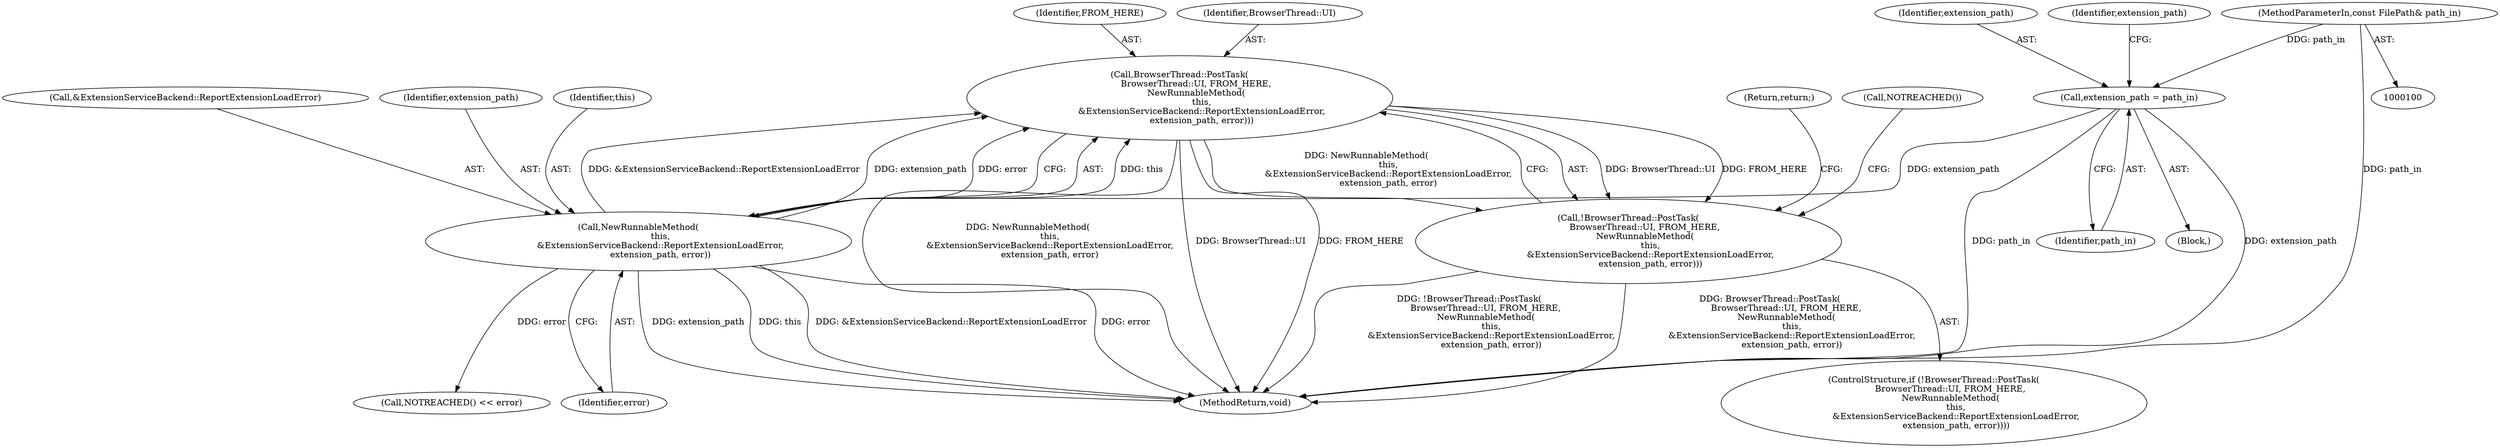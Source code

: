digraph "0_Chrome_5fb88938e3210391f8c948f127fd96d9c2979119@API" {
"1000135" [label="(Call,BrowserThread::PostTask(\n            BrowserThread::UI, FROM_HERE,\n            NewRunnableMethod(\n                this,\n                &ExtensionServiceBackend::ReportExtensionLoadError,\n                extension_path, error)))"];
"1000138" [label="(Call,NewRunnableMethod(\n                this,\n                &ExtensionServiceBackend::ReportExtensionLoadError,\n                extension_path, error))"];
"1000107" [label="(Call,extension_path = path_in)"];
"1000101" [label="(MethodParameterIn,const FilePath& path_in)"];
"1000134" [label="(Call,!BrowserThread::PostTask(\n            BrowserThread::UI, FROM_HERE,\n            NewRunnableMethod(\n                this,\n                &ExtensionServiceBackend::ReportExtensionLoadError,\n                extension_path, error)))"];
"1000142" [label="(Identifier,extension_path)"];
"1000139" [label="(Identifier,this)"];
"1000159" [label="(MethodReturn,void)"];
"1000143" [label="(Identifier,error)"];
"1000134" [label="(Call,!BrowserThread::PostTask(\n            BrowserThread::UI, FROM_HERE,\n            NewRunnableMethod(\n                this,\n                &ExtensionServiceBackend::ReportExtensionLoadError,\n                extension_path, error)))"];
"1000140" [label="(Call,&ExtensionServiceBackend::ReportExtensionLoadError)"];
"1000144" [label="(Call,NOTREACHED() << error)"];
"1000102" [label="(Block,)"];
"1000147" [label="(Return,return;)"];
"1000135" [label="(Call,BrowserThread::PostTask(\n            BrowserThread::UI, FROM_HERE,\n            NewRunnableMethod(\n                this,\n                &ExtensionServiceBackend::ReportExtensionLoadError,\n                extension_path, error)))"];
"1000136" [label="(Identifier,BrowserThread::UI)"];
"1000133" [label="(ControlStructure,if (!BrowserThread::PostTask(\n            BrowserThread::UI, FROM_HERE,\n            NewRunnableMethod(\n                this,\n                &ExtensionServiceBackend::ReportExtensionLoadError,\n                extension_path, error))))"];
"1000107" [label="(Call,extension_path = path_in)"];
"1000109" [label="(Identifier,path_in)"];
"1000138" [label="(Call,NewRunnableMethod(\n                this,\n                &ExtensionServiceBackend::ReportExtensionLoadError,\n                extension_path, error))"];
"1000112" [label="(Identifier,extension_path)"];
"1000101" [label="(MethodParameterIn,const FilePath& path_in)"];
"1000137" [label="(Identifier,FROM_HERE)"];
"1000108" [label="(Identifier,extension_path)"];
"1000145" [label="(Call,NOTREACHED())"];
"1000135" -> "1000134"  [label="AST: "];
"1000135" -> "1000138"  [label="CFG: "];
"1000136" -> "1000135"  [label="AST: "];
"1000137" -> "1000135"  [label="AST: "];
"1000138" -> "1000135"  [label="AST: "];
"1000134" -> "1000135"  [label="CFG: "];
"1000135" -> "1000159"  [label="DDG: NewRunnableMethod(\n                this,\n                &ExtensionServiceBackend::ReportExtensionLoadError,\n                extension_path, error)"];
"1000135" -> "1000159"  [label="DDG: BrowserThread::UI"];
"1000135" -> "1000159"  [label="DDG: FROM_HERE"];
"1000135" -> "1000134"  [label="DDG: BrowserThread::UI"];
"1000135" -> "1000134"  [label="DDG: FROM_HERE"];
"1000135" -> "1000134"  [label="DDG: NewRunnableMethod(\n                this,\n                &ExtensionServiceBackend::ReportExtensionLoadError,\n                extension_path, error)"];
"1000138" -> "1000135"  [label="DDG: this"];
"1000138" -> "1000135"  [label="DDG: &ExtensionServiceBackend::ReportExtensionLoadError"];
"1000138" -> "1000135"  [label="DDG: extension_path"];
"1000138" -> "1000135"  [label="DDG: error"];
"1000138" -> "1000143"  [label="CFG: "];
"1000139" -> "1000138"  [label="AST: "];
"1000140" -> "1000138"  [label="AST: "];
"1000142" -> "1000138"  [label="AST: "];
"1000143" -> "1000138"  [label="AST: "];
"1000138" -> "1000159"  [label="DDG: extension_path"];
"1000138" -> "1000159"  [label="DDG: this"];
"1000138" -> "1000159"  [label="DDG: &ExtensionServiceBackend::ReportExtensionLoadError"];
"1000138" -> "1000159"  [label="DDG: error"];
"1000107" -> "1000138"  [label="DDG: extension_path"];
"1000138" -> "1000144"  [label="DDG: error"];
"1000107" -> "1000102"  [label="AST: "];
"1000107" -> "1000109"  [label="CFG: "];
"1000108" -> "1000107"  [label="AST: "];
"1000109" -> "1000107"  [label="AST: "];
"1000112" -> "1000107"  [label="CFG: "];
"1000107" -> "1000159"  [label="DDG: extension_path"];
"1000107" -> "1000159"  [label="DDG: path_in"];
"1000101" -> "1000107"  [label="DDG: path_in"];
"1000101" -> "1000100"  [label="AST: "];
"1000101" -> "1000159"  [label="DDG: path_in"];
"1000134" -> "1000133"  [label="AST: "];
"1000145" -> "1000134"  [label="CFG: "];
"1000147" -> "1000134"  [label="CFG: "];
"1000134" -> "1000159"  [label="DDG: !BrowserThread::PostTask(\n            BrowserThread::UI, FROM_HERE,\n            NewRunnableMethod(\n                this,\n                &ExtensionServiceBackend::ReportExtensionLoadError,\n                extension_path, error))"];
"1000134" -> "1000159"  [label="DDG: BrowserThread::PostTask(\n            BrowserThread::UI, FROM_HERE,\n            NewRunnableMethod(\n                this,\n                &ExtensionServiceBackend::ReportExtensionLoadError,\n                extension_path, error))"];
}

